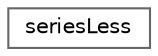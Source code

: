 digraph "Graphical Class Hierarchy"
{
 // LATEX_PDF_SIZE
  bgcolor="transparent";
  edge [fontname=Helvetica,fontsize=10,labelfontname=Helvetica,labelfontsize=10];
  node [fontname=Helvetica,fontsize=10,shape=box,height=0.2,width=0.4];
  rankdir="LR";
  Node0 [id="Node000000",label="seriesLess",height=0.2,width=0.4,color="grey40", fillcolor="white", style="filled",URL="$structFoam_1_1seriesLess.html",tooltip=" "];
}
